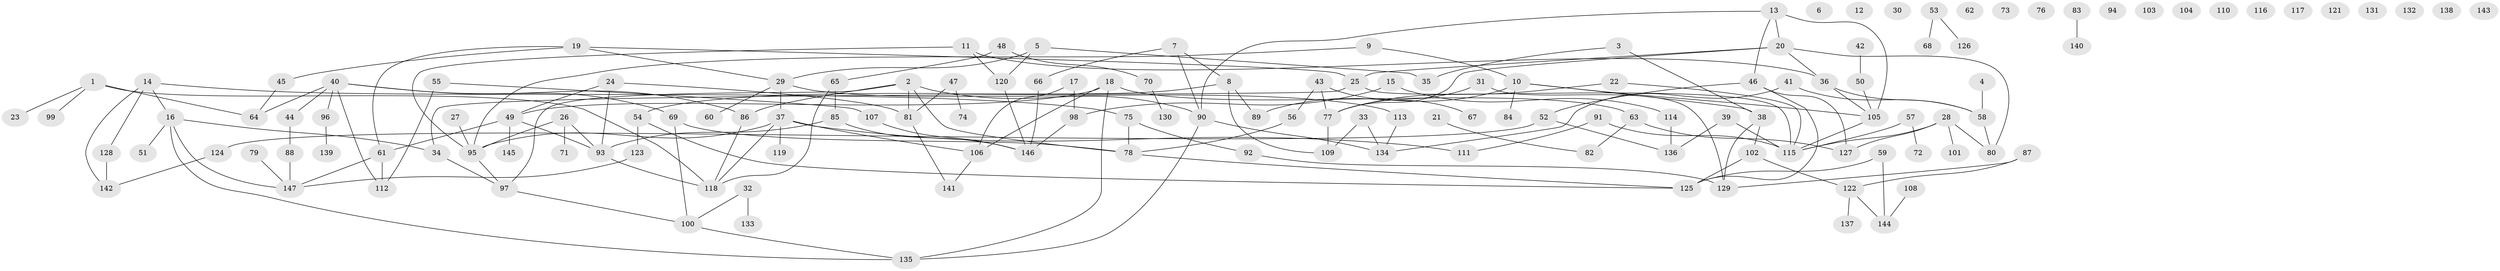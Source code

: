 // Generated by graph-tools (version 1.1) at 2025/12/03/09/25 04:12:57]
// undirected, 147 vertices, 182 edges
graph export_dot {
graph [start="1"]
  node [color=gray90,style=filled];
  1;
  2;
  3;
  4;
  5;
  6;
  7;
  8;
  9;
  10;
  11;
  12;
  13;
  14;
  15;
  16;
  17;
  18;
  19;
  20;
  21;
  22;
  23;
  24;
  25;
  26;
  27;
  28;
  29;
  30;
  31;
  32;
  33;
  34;
  35;
  36;
  37;
  38;
  39;
  40;
  41;
  42;
  43;
  44;
  45;
  46;
  47;
  48;
  49;
  50;
  51;
  52;
  53;
  54;
  55;
  56;
  57;
  58;
  59;
  60;
  61;
  62;
  63;
  64;
  65;
  66;
  67;
  68;
  69;
  70;
  71;
  72;
  73;
  74;
  75;
  76;
  77;
  78;
  79;
  80;
  81;
  82;
  83;
  84;
  85;
  86;
  87;
  88;
  89;
  90;
  91;
  92;
  93;
  94;
  95;
  96;
  97;
  98;
  99;
  100;
  101;
  102;
  103;
  104;
  105;
  106;
  107;
  108;
  109;
  110;
  111;
  112;
  113;
  114;
  115;
  116;
  117;
  118;
  119;
  120;
  121;
  122;
  123;
  124;
  125;
  126;
  127;
  128;
  129;
  130;
  131;
  132;
  133;
  134;
  135;
  136;
  137;
  138;
  139;
  140;
  141;
  142;
  143;
  144;
  145;
  146;
  147;
  1 -- 23;
  1 -- 64;
  1 -- 99;
  1 -- 118;
  2 -- 78;
  2 -- 81;
  2 -- 86;
  2 -- 90;
  2 -- 97;
  3 -- 35;
  3 -- 38;
  4 -- 58;
  5 -- 29;
  5 -- 35;
  5 -- 120;
  7 -- 8;
  7 -- 66;
  7 -- 90;
  8 -- 54;
  8 -- 89;
  8 -- 109;
  9 -- 10;
  9 -- 95;
  10 -- 38;
  10 -- 84;
  10 -- 89;
  10 -- 105;
  11 -- 36;
  11 -- 95;
  11 -- 120;
  13 -- 20;
  13 -- 46;
  13 -- 90;
  13 -- 105;
  14 -- 16;
  14 -- 75;
  14 -- 128;
  14 -- 142;
  15 -- 98;
  15 -- 114;
  16 -- 34;
  16 -- 51;
  16 -- 135;
  16 -- 147;
  17 -- 98;
  17 -- 106;
  18 -- 49;
  18 -- 63;
  18 -- 106;
  18 -- 135;
  19 -- 25;
  19 -- 29;
  19 -- 45;
  19 -- 61;
  20 -- 25;
  20 -- 36;
  20 -- 77;
  20 -- 80;
  21 -- 82;
  22 -- 77;
  22 -- 115;
  24 -- 49;
  24 -- 81;
  24 -- 93;
  25 -- 34;
  25 -- 115;
  26 -- 71;
  26 -- 93;
  26 -- 95;
  27 -- 95;
  28 -- 80;
  28 -- 101;
  28 -- 115;
  28 -- 127;
  29 -- 37;
  29 -- 60;
  29 -- 113;
  31 -- 77;
  31 -- 129;
  32 -- 100;
  32 -- 133;
  33 -- 109;
  33 -- 134;
  34 -- 97;
  36 -- 58;
  36 -- 105;
  37 -- 95;
  37 -- 106;
  37 -- 111;
  37 -- 118;
  37 -- 119;
  38 -- 102;
  38 -- 129;
  39 -- 115;
  39 -- 136;
  40 -- 44;
  40 -- 64;
  40 -- 69;
  40 -- 86;
  40 -- 96;
  40 -- 112;
  41 -- 58;
  41 -- 134;
  42 -- 50;
  43 -- 56;
  43 -- 67;
  43 -- 77;
  44 -- 88;
  45 -- 64;
  46 -- 52;
  46 -- 125;
  46 -- 127;
  47 -- 74;
  47 -- 81;
  48 -- 65;
  48 -- 70;
  49 -- 61;
  49 -- 93;
  49 -- 145;
  50 -- 105;
  52 -- 124;
  52 -- 136;
  53 -- 68;
  53 -- 126;
  54 -- 123;
  54 -- 125;
  55 -- 107;
  55 -- 112;
  56 -- 78;
  57 -- 72;
  57 -- 115;
  58 -- 80;
  59 -- 125;
  59 -- 144;
  61 -- 112;
  61 -- 147;
  63 -- 82;
  63 -- 127;
  65 -- 85;
  65 -- 118;
  66 -- 146;
  69 -- 78;
  69 -- 100;
  70 -- 130;
  75 -- 78;
  75 -- 92;
  77 -- 109;
  78 -- 125;
  79 -- 147;
  81 -- 141;
  83 -- 140;
  85 -- 93;
  85 -- 146;
  86 -- 118;
  87 -- 122;
  87 -- 129;
  88 -- 147;
  90 -- 134;
  90 -- 135;
  91 -- 111;
  91 -- 115;
  92 -- 129;
  93 -- 118;
  95 -- 97;
  96 -- 139;
  97 -- 100;
  98 -- 146;
  100 -- 135;
  102 -- 122;
  102 -- 125;
  105 -- 115;
  106 -- 141;
  107 -- 146;
  108 -- 144;
  113 -- 134;
  114 -- 136;
  120 -- 146;
  122 -- 137;
  122 -- 144;
  123 -- 147;
  124 -- 142;
  128 -- 142;
}
